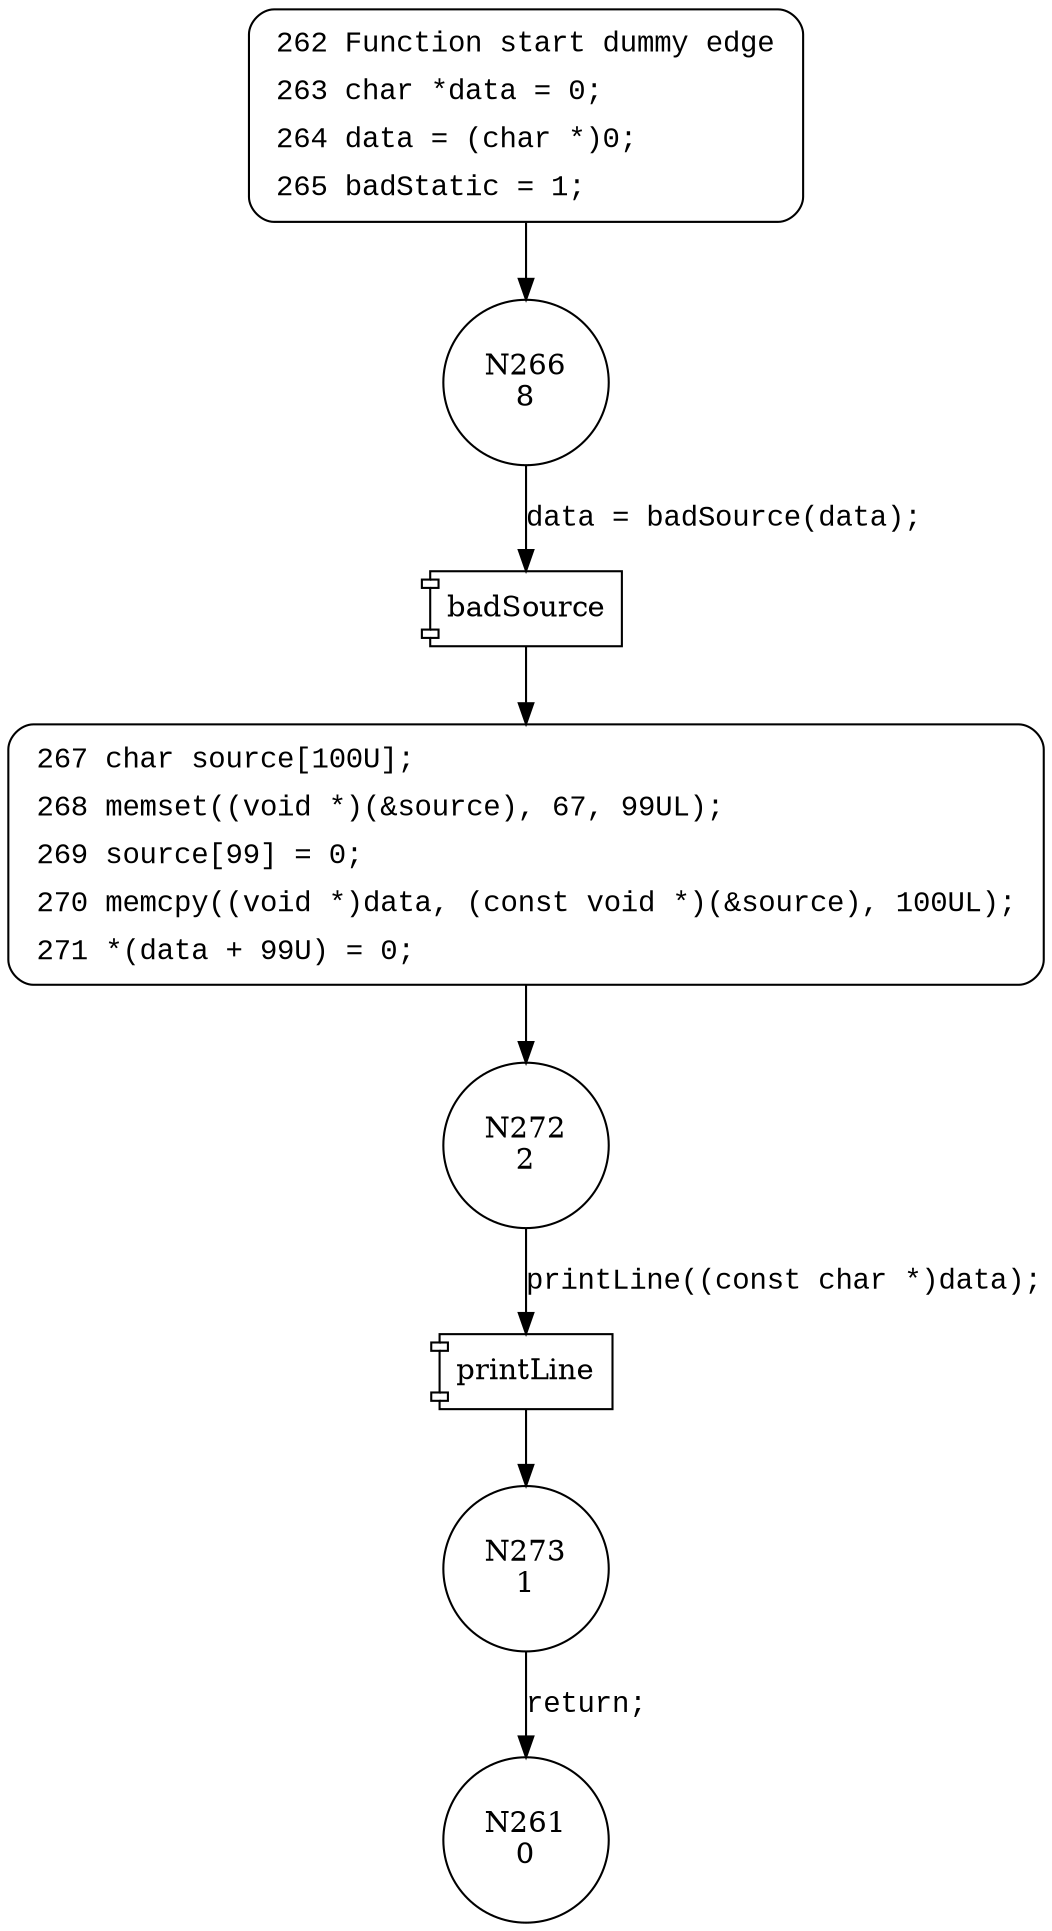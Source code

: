 digraph CWE124_Buffer_Underwrite__malloc_char_memcpy_21_bad {
266 [shape="circle" label="N266\n8"]
267 [shape="circle" label="N267\n7"]
272 [shape="circle" label="N272\n2"]
273 [shape="circle" label="N273\n1"]
261 [shape="circle" label="N261\n0"]
262 [style="filled,bold" penwidth="1" fillcolor="white" fontname="Courier New" shape="Mrecord" label=<<table border="0" cellborder="0" cellpadding="3" bgcolor="white"><tr><td align="right">262</td><td align="left">Function start dummy edge</td></tr><tr><td align="right">263</td><td align="left">char *data = 0;</td></tr><tr><td align="right">264</td><td align="left">data = (char *)0;</td></tr><tr><td align="right">265</td><td align="left">badStatic = 1;</td></tr></table>>]
262 -> 266[label=""]
267 [style="filled,bold" penwidth="1" fillcolor="white" fontname="Courier New" shape="Mrecord" label=<<table border="0" cellborder="0" cellpadding="3" bgcolor="white"><tr><td align="right">267</td><td align="left">char source[100U];</td></tr><tr><td align="right">268</td><td align="left">memset((void *)(&amp;source), 67, 99UL);</td></tr><tr><td align="right">269</td><td align="left">source[99] = 0;</td></tr><tr><td align="right">270</td><td align="left">memcpy((void *)data, (const void *)(&amp;source), 100UL);</td></tr><tr><td align="right">271</td><td align="left">*(data + 99U) = 0;</td></tr></table>>]
267 -> 272[label=""]
100026 [shape="component" label="badSource"]
266 -> 100026 [label="data = badSource(data);" fontname="Courier New"]
100026 -> 267 [label="" fontname="Courier New"]
100027 [shape="component" label="printLine"]
272 -> 100027 [label="printLine((const char *)data);" fontname="Courier New"]
100027 -> 273 [label="" fontname="Courier New"]
273 -> 261 [label="return;" fontname="Courier New"]
}
